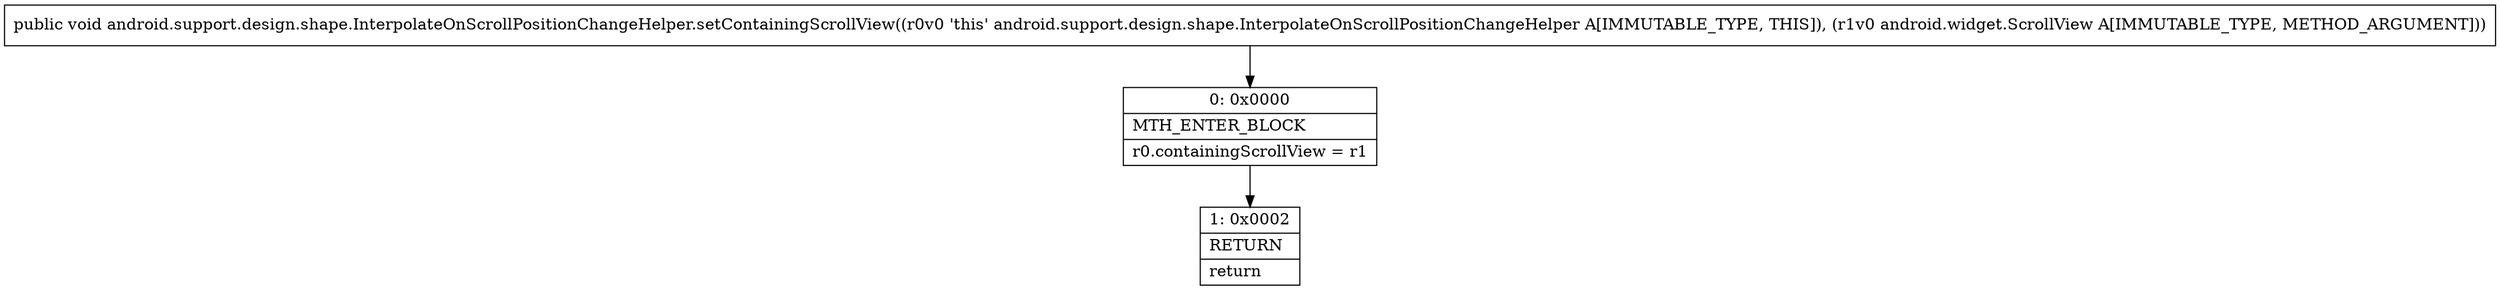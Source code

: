 digraph "CFG forandroid.support.design.shape.InterpolateOnScrollPositionChangeHelper.setContainingScrollView(Landroid\/widget\/ScrollView;)V" {
Node_0 [shape=record,label="{0\:\ 0x0000|MTH_ENTER_BLOCK\l|r0.containingScrollView = r1\l}"];
Node_1 [shape=record,label="{1\:\ 0x0002|RETURN\l|return\l}"];
MethodNode[shape=record,label="{public void android.support.design.shape.InterpolateOnScrollPositionChangeHelper.setContainingScrollView((r0v0 'this' android.support.design.shape.InterpolateOnScrollPositionChangeHelper A[IMMUTABLE_TYPE, THIS]), (r1v0 android.widget.ScrollView A[IMMUTABLE_TYPE, METHOD_ARGUMENT])) }"];
MethodNode -> Node_0;
Node_0 -> Node_1;
}

